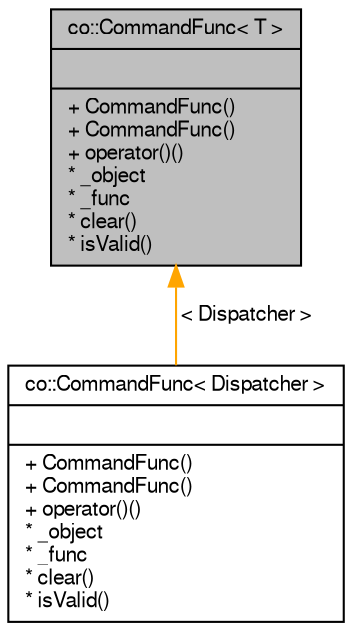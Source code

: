 digraph G
{
  edge [fontname="FreeSans",fontsize="10",labelfontname="FreeSans",labelfontsize="10"];
  node [fontname="FreeSans",fontsize="10",shape=record];
  Node1 [label="{co::CommandFunc\< T \>\n||+ CommandFunc()\l+ CommandFunc()\l+ operator()()\l* _object\l* _func\l* clear()\l* isValid()\l}",height=0.2,width=0.4,color="black", fillcolor="grey75", style="filled" fontcolor="black"];
  Node1 -> Node2 [dir="back",color="orange",fontsize="10",style="solid",label=" \< Dispatcher \>" ,fontname="FreeSans"];
  Node2 [label="{co::CommandFunc\< Dispatcher \>\n||+ CommandFunc()\l+ CommandFunc()\l+ operator()()\l* _object\l* _func\l* clear()\l* isValid()\l}",height=0.2,width=0.4,color="black", fillcolor="white", style="filled",URL="$classco_1_1CommandFunc.html"];
}
